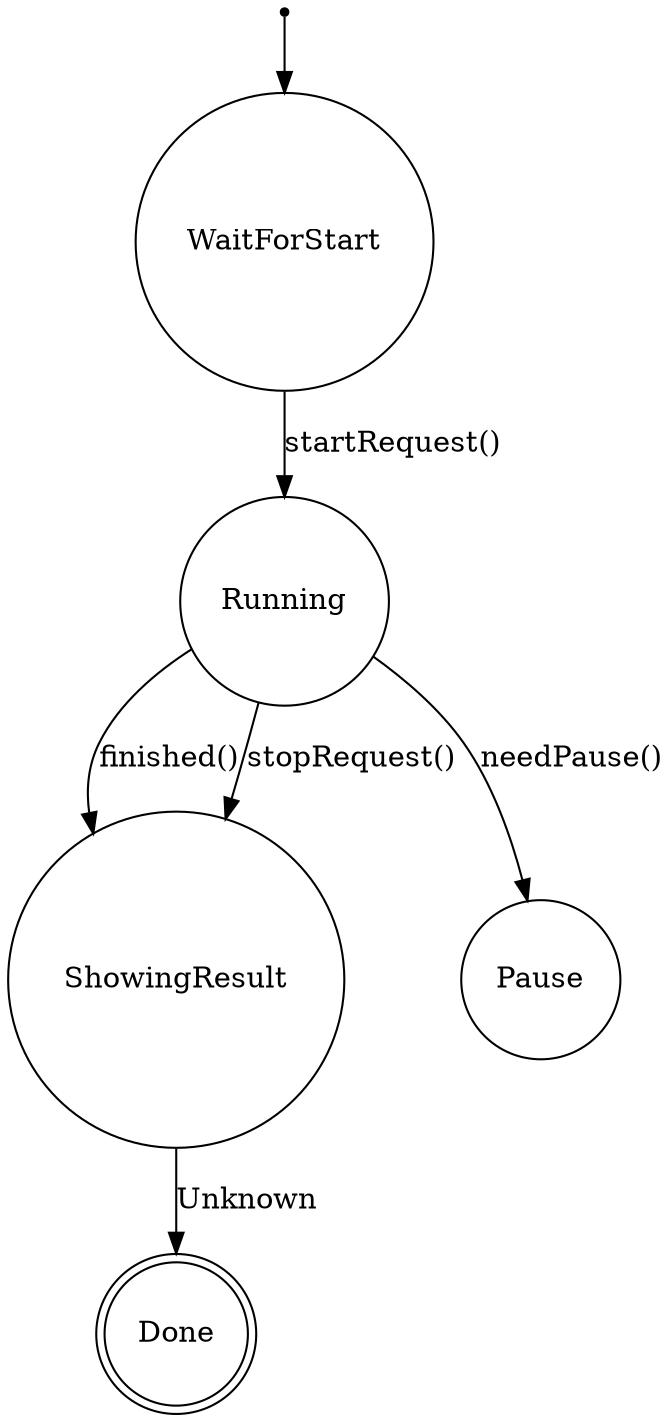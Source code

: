 digraph QStateMachine {
__init__ [shape=point];
WaitForStart [label="WaitForStart", shape=circle];
Running [label="Running", shape=circle];
ShowingResult [label="ShowingResult", shape=circle];
Pause [label="Pause", shape=circle];
Done [label="Done", shape=doublecircle];

__init__ -> WaitForStart;
WaitForStart -> Running [label="startRequest()"];
Running -> ShowingResult [label="finished()"];
Running -> ShowingResult [label="stopRequest()"];
Running -> Pause [label="needPause()"];
ShowingResult -> Done [label="Unknown"];
}
